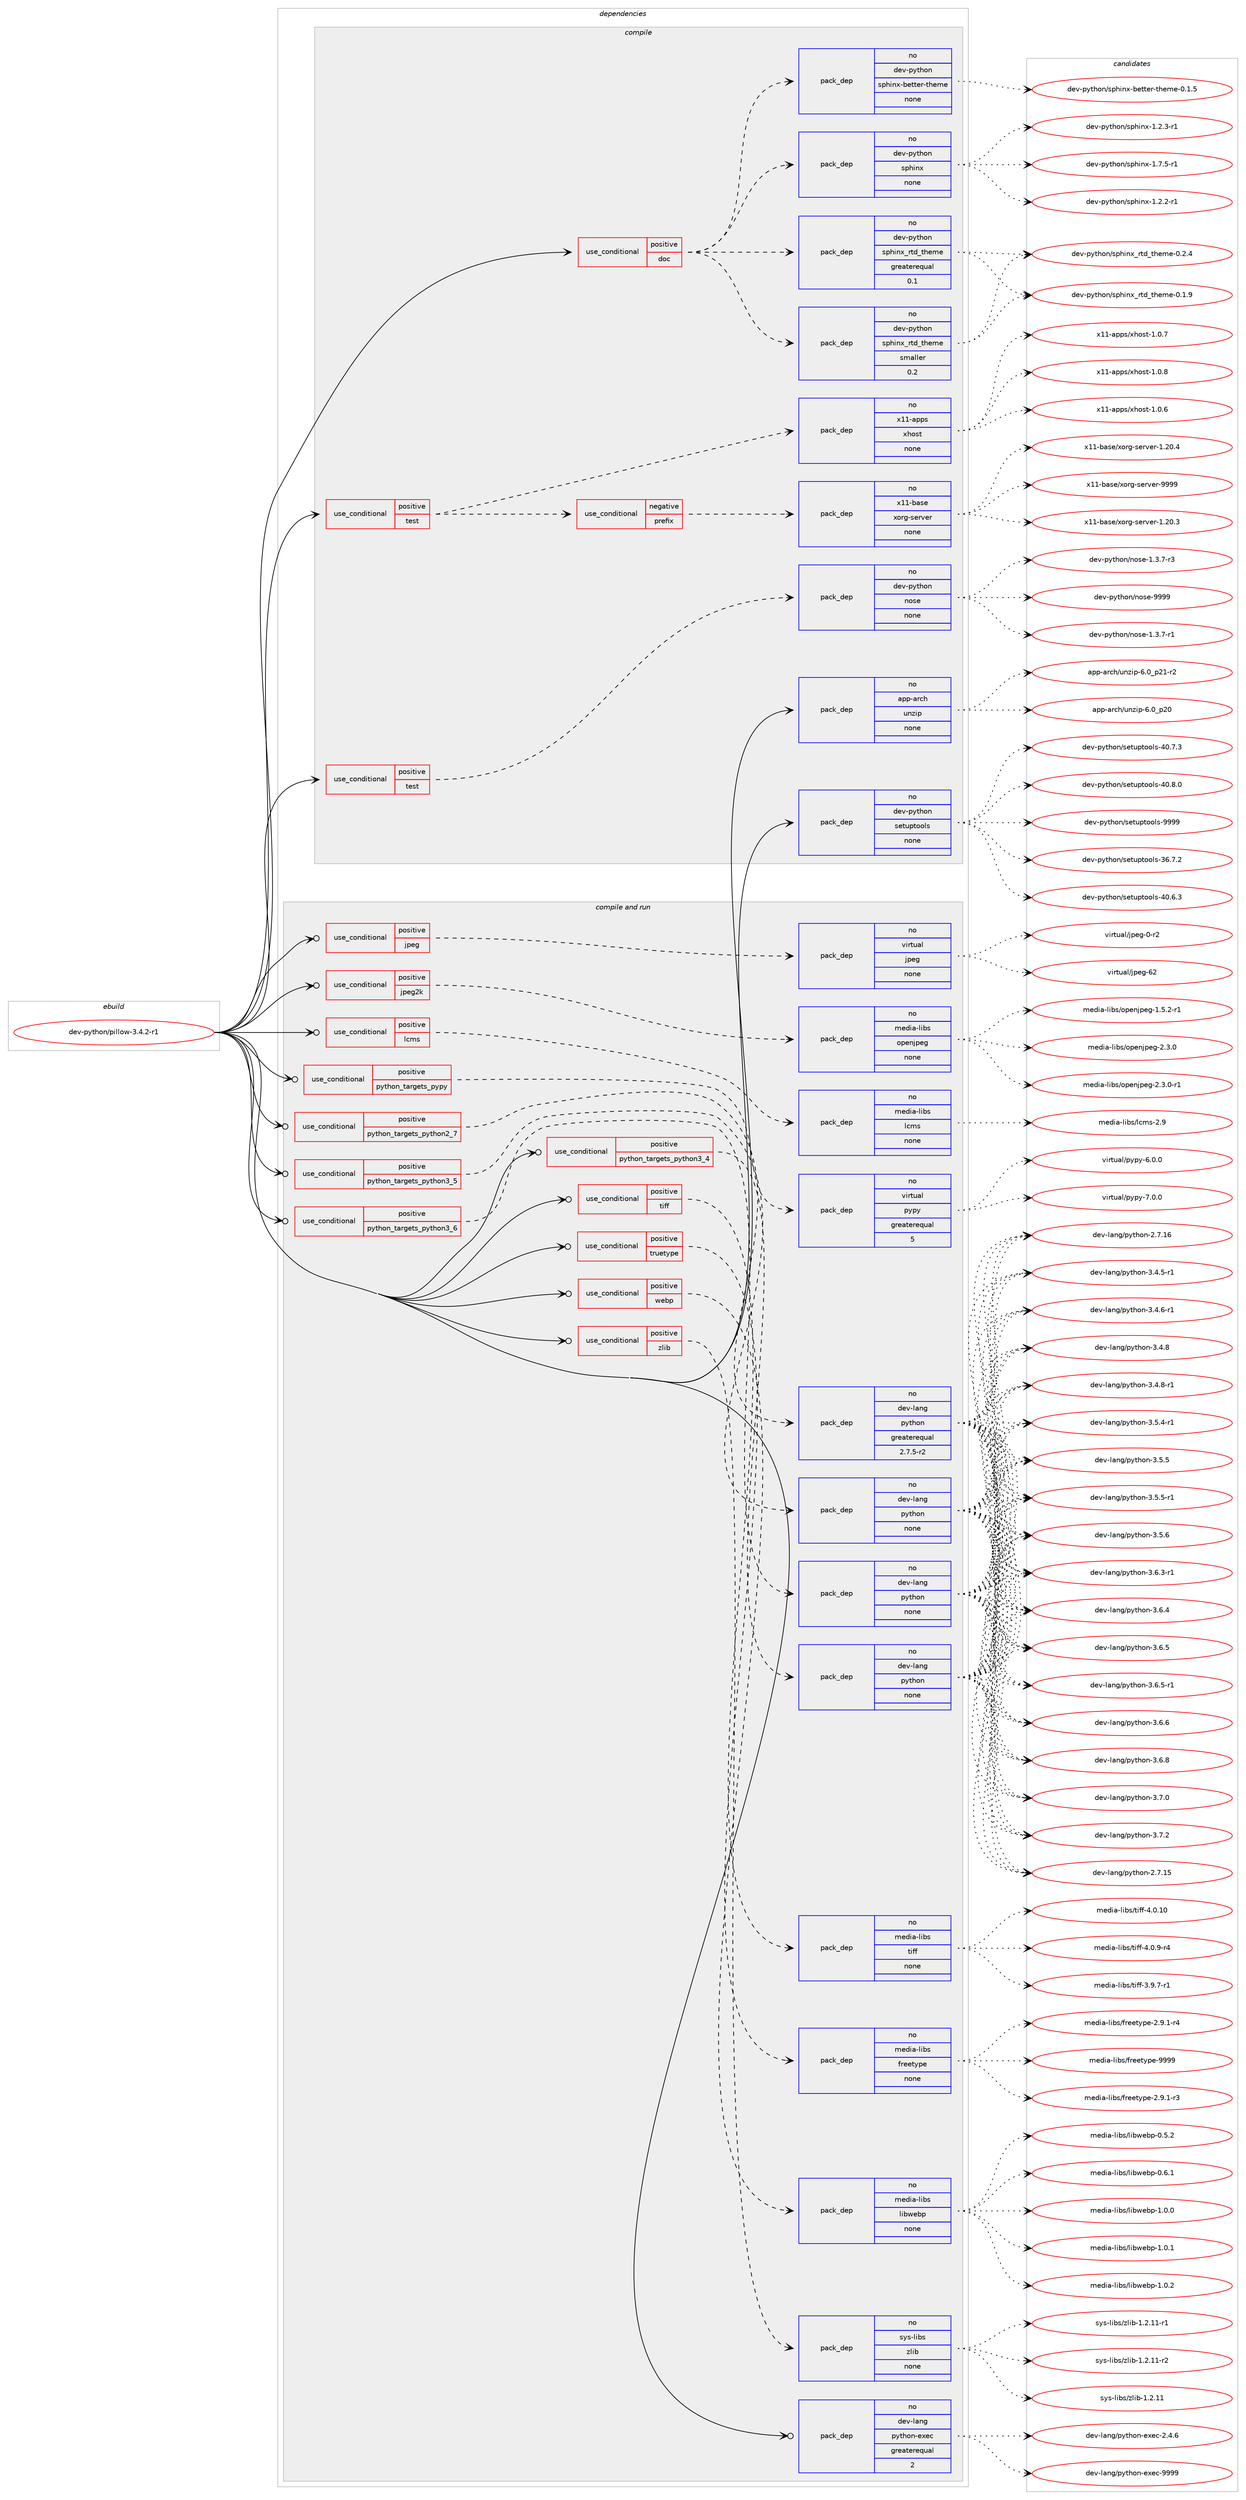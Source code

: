 digraph prolog {

# *************
# Graph options
# *************

newrank=true;
concentrate=true;
compound=true;
graph [rankdir=LR,fontname=Helvetica,fontsize=10,ranksep=1.5];#, ranksep=2.5, nodesep=0.2];
edge  [arrowhead=vee];
node  [fontname=Helvetica,fontsize=10];

# **********
# The ebuild
# **********

subgraph cluster_leftcol {
color=gray;
rank=same;
label=<<i>ebuild</i>>;
id [label="dev-python/pillow-3.4.2-r1", color=red, width=4, href="../dev-python/pillow-3.4.2-r1.svg"];
}

# ****************
# The dependencies
# ****************

subgraph cluster_midcol {
color=gray;
label=<<i>dependencies</i>>;
subgraph cluster_compile {
fillcolor="#eeeeee";
style=filled;
label=<<i>compile</i>>;
subgraph cond379429 {
dependency1425520 [label=<<TABLE BORDER="0" CELLBORDER="1" CELLSPACING="0" CELLPADDING="4"><TR><TD ROWSPAN="3" CELLPADDING="10">use_conditional</TD></TR><TR><TD>positive</TD></TR><TR><TD>doc</TD></TR></TABLE>>, shape=none, color=red];
subgraph pack1022781 {
dependency1425521 [label=<<TABLE BORDER="0" CELLBORDER="1" CELLSPACING="0" CELLPADDING="4" WIDTH="220"><TR><TD ROWSPAN="6" CELLPADDING="30">pack_dep</TD></TR><TR><TD WIDTH="110">no</TD></TR><TR><TD>dev-python</TD></TR><TR><TD>sphinx</TD></TR><TR><TD>none</TD></TR><TR><TD></TD></TR></TABLE>>, shape=none, color=blue];
}
dependency1425520:e -> dependency1425521:w [weight=20,style="dashed",arrowhead="vee"];
subgraph pack1022782 {
dependency1425522 [label=<<TABLE BORDER="0" CELLBORDER="1" CELLSPACING="0" CELLPADDING="4" WIDTH="220"><TR><TD ROWSPAN="6" CELLPADDING="30">pack_dep</TD></TR><TR><TD WIDTH="110">no</TD></TR><TR><TD>dev-python</TD></TR><TR><TD>sphinx-better-theme</TD></TR><TR><TD>none</TD></TR><TR><TD></TD></TR></TABLE>>, shape=none, color=blue];
}
dependency1425520:e -> dependency1425522:w [weight=20,style="dashed",arrowhead="vee"];
subgraph pack1022783 {
dependency1425523 [label=<<TABLE BORDER="0" CELLBORDER="1" CELLSPACING="0" CELLPADDING="4" WIDTH="220"><TR><TD ROWSPAN="6" CELLPADDING="30">pack_dep</TD></TR><TR><TD WIDTH="110">no</TD></TR><TR><TD>dev-python</TD></TR><TR><TD>sphinx_rtd_theme</TD></TR><TR><TD>greaterequal</TD></TR><TR><TD>0.1</TD></TR></TABLE>>, shape=none, color=blue];
}
dependency1425520:e -> dependency1425523:w [weight=20,style="dashed",arrowhead="vee"];
subgraph pack1022784 {
dependency1425524 [label=<<TABLE BORDER="0" CELLBORDER="1" CELLSPACING="0" CELLPADDING="4" WIDTH="220"><TR><TD ROWSPAN="6" CELLPADDING="30">pack_dep</TD></TR><TR><TD WIDTH="110">no</TD></TR><TR><TD>dev-python</TD></TR><TR><TD>sphinx_rtd_theme</TD></TR><TR><TD>smaller</TD></TR><TR><TD>0.2</TD></TR></TABLE>>, shape=none, color=blue];
}
dependency1425520:e -> dependency1425524:w [weight=20,style="dashed",arrowhead="vee"];
}
id:e -> dependency1425520:w [weight=20,style="solid",arrowhead="vee"];
subgraph cond379430 {
dependency1425525 [label=<<TABLE BORDER="0" CELLBORDER="1" CELLSPACING="0" CELLPADDING="4"><TR><TD ROWSPAN="3" CELLPADDING="10">use_conditional</TD></TR><TR><TD>positive</TD></TR><TR><TD>test</TD></TR></TABLE>>, shape=none, color=red];
subgraph cond379431 {
dependency1425526 [label=<<TABLE BORDER="0" CELLBORDER="1" CELLSPACING="0" CELLPADDING="4"><TR><TD ROWSPAN="3" CELLPADDING="10">use_conditional</TD></TR><TR><TD>negative</TD></TR><TR><TD>prefix</TD></TR></TABLE>>, shape=none, color=red];
subgraph pack1022785 {
dependency1425527 [label=<<TABLE BORDER="0" CELLBORDER="1" CELLSPACING="0" CELLPADDING="4" WIDTH="220"><TR><TD ROWSPAN="6" CELLPADDING="30">pack_dep</TD></TR><TR><TD WIDTH="110">no</TD></TR><TR><TD>x11-base</TD></TR><TR><TD>xorg-server</TD></TR><TR><TD>none</TD></TR><TR><TD></TD></TR></TABLE>>, shape=none, color=blue];
}
dependency1425526:e -> dependency1425527:w [weight=20,style="dashed",arrowhead="vee"];
}
dependency1425525:e -> dependency1425526:w [weight=20,style="dashed",arrowhead="vee"];
subgraph pack1022786 {
dependency1425528 [label=<<TABLE BORDER="0" CELLBORDER="1" CELLSPACING="0" CELLPADDING="4" WIDTH="220"><TR><TD ROWSPAN="6" CELLPADDING="30">pack_dep</TD></TR><TR><TD WIDTH="110">no</TD></TR><TR><TD>x11-apps</TD></TR><TR><TD>xhost</TD></TR><TR><TD>none</TD></TR><TR><TD></TD></TR></TABLE>>, shape=none, color=blue];
}
dependency1425525:e -> dependency1425528:w [weight=20,style="dashed",arrowhead="vee"];
}
id:e -> dependency1425525:w [weight=20,style="solid",arrowhead="vee"];
subgraph cond379432 {
dependency1425529 [label=<<TABLE BORDER="0" CELLBORDER="1" CELLSPACING="0" CELLPADDING="4"><TR><TD ROWSPAN="3" CELLPADDING="10">use_conditional</TD></TR><TR><TD>positive</TD></TR><TR><TD>test</TD></TR></TABLE>>, shape=none, color=red];
subgraph pack1022787 {
dependency1425530 [label=<<TABLE BORDER="0" CELLBORDER="1" CELLSPACING="0" CELLPADDING="4" WIDTH="220"><TR><TD ROWSPAN="6" CELLPADDING="30">pack_dep</TD></TR><TR><TD WIDTH="110">no</TD></TR><TR><TD>dev-python</TD></TR><TR><TD>nose</TD></TR><TR><TD>none</TD></TR><TR><TD></TD></TR></TABLE>>, shape=none, color=blue];
}
dependency1425529:e -> dependency1425530:w [weight=20,style="dashed",arrowhead="vee"];
}
id:e -> dependency1425529:w [weight=20,style="solid",arrowhead="vee"];
subgraph pack1022788 {
dependency1425531 [label=<<TABLE BORDER="0" CELLBORDER="1" CELLSPACING="0" CELLPADDING="4" WIDTH="220"><TR><TD ROWSPAN="6" CELLPADDING="30">pack_dep</TD></TR><TR><TD WIDTH="110">no</TD></TR><TR><TD>app-arch</TD></TR><TR><TD>unzip</TD></TR><TR><TD>none</TD></TR><TR><TD></TD></TR></TABLE>>, shape=none, color=blue];
}
id:e -> dependency1425531:w [weight=20,style="solid",arrowhead="vee"];
subgraph pack1022789 {
dependency1425532 [label=<<TABLE BORDER="0" CELLBORDER="1" CELLSPACING="0" CELLPADDING="4" WIDTH="220"><TR><TD ROWSPAN="6" CELLPADDING="30">pack_dep</TD></TR><TR><TD WIDTH="110">no</TD></TR><TR><TD>dev-python</TD></TR><TR><TD>setuptools</TD></TR><TR><TD>none</TD></TR><TR><TD></TD></TR></TABLE>>, shape=none, color=blue];
}
id:e -> dependency1425532:w [weight=20,style="solid",arrowhead="vee"];
}
subgraph cluster_compileandrun {
fillcolor="#eeeeee";
style=filled;
label=<<i>compile and run</i>>;
subgraph cond379433 {
dependency1425533 [label=<<TABLE BORDER="0" CELLBORDER="1" CELLSPACING="0" CELLPADDING="4"><TR><TD ROWSPAN="3" CELLPADDING="10">use_conditional</TD></TR><TR><TD>positive</TD></TR><TR><TD>jpeg</TD></TR></TABLE>>, shape=none, color=red];
subgraph pack1022790 {
dependency1425534 [label=<<TABLE BORDER="0" CELLBORDER="1" CELLSPACING="0" CELLPADDING="4" WIDTH="220"><TR><TD ROWSPAN="6" CELLPADDING="30">pack_dep</TD></TR><TR><TD WIDTH="110">no</TD></TR><TR><TD>virtual</TD></TR><TR><TD>jpeg</TD></TR><TR><TD>none</TD></TR><TR><TD></TD></TR></TABLE>>, shape=none, color=blue];
}
dependency1425533:e -> dependency1425534:w [weight=20,style="dashed",arrowhead="vee"];
}
id:e -> dependency1425533:w [weight=20,style="solid",arrowhead="odotvee"];
subgraph cond379434 {
dependency1425535 [label=<<TABLE BORDER="0" CELLBORDER="1" CELLSPACING="0" CELLPADDING="4"><TR><TD ROWSPAN="3" CELLPADDING="10">use_conditional</TD></TR><TR><TD>positive</TD></TR><TR><TD>jpeg2k</TD></TR></TABLE>>, shape=none, color=red];
subgraph pack1022791 {
dependency1425536 [label=<<TABLE BORDER="0" CELLBORDER="1" CELLSPACING="0" CELLPADDING="4" WIDTH="220"><TR><TD ROWSPAN="6" CELLPADDING="30">pack_dep</TD></TR><TR><TD WIDTH="110">no</TD></TR><TR><TD>media-libs</TD></TR><TR><TD>openjpeg</TD></TR><TR><TD>none</TD></TR><TR><TD></TD></TR></TABLE>>, shape=none, color=blue];
}
dependency1425535:e -> dependency1425536:w [weight=20,style="dashed",arrowhead="vee"];
}
id:e -> dependency1425535:w [weight=20,style="solid",arrowhead="odotvee"];
subgraph cond379435 {
dependency1425537 [label=<<TABLE BORDER="0" CELLBORDER="1" CELLSPACING="0" CELLPADDING="4"><TR><TD ROWSPAN="3" CELLPADDING="10">use_conditional</TD></TR><TR><TD>positive</TD></TR><TR><TD>lcms</TD></TR></TABLE>>, shape=none, color=red];
subgraph pack1022792 {
dependency1425538 [label=<<TABLE BORDER="0" CELLBORDER="1" CELLSPACING="0" CELLPADDING="4" WIDTH="220"><TR><TD ROWSPAN="6" CELLPADDING="30">pack_dep</TD></TR><TR><TD WIDTH="110">no</TD></TR><TR><TD>media-libs</TD></TR><TR><TD>lcms</TD></TR><TR><TD>none</TD></TR><TR><TD></TD></TR></TABLE>>, shape=none, color=blue];
}
dependency1425537:e -> dependency1425538:w [weight=20,style="dashed",arrowhead="vee"];
}
id:e -> dependency1425537:w [weight=20,style="solid",arrowhead="odotvee"];
subgraph cond379436 {
dependency1425539 [label=<<TABLE BORDER="0" CELLBORDER="1" CELLSPACING="0" CELLPADDING="4"><TR><TD ROWSPAN="3" CELLPADDING="10">use_conditional</TD></TR><TR><TD>positive</TD></TR><TR><TD>python_targets_pypy</TD></TR></TABLE>>, shape=none, color=red];
subgraph pack1022793 {
dependency1425540 [label=<<TABLE BORDER="0" CELLBORDER="1" CELLSPACING="0" CELLPADDING="4" WIDTH="220"><TR><TD ROWSPAN="6" CELLPADDING="30">pack_dep</TD></TR><TR><TD WIDTH="110">no</TD></TR><TR><TD>virtual</TD></TR><TR><TD>pypy</TD></TR><TR><TD>greaterequal</TD></TR><TR><TD>5</TD></TR></TABLE>>, shape=none, color=blue];
}
dependency1425539:e -> dependency1425540:w [weight=20,style="dashed",arrowhead="vee"];
}
id:e -> dependency1425539:w [weight=20,style="solid",arrowhead="odotvee"];
subgraph cond379437 {
dependency1425541 [label=<<TABLE BORDER="0" CELLBORDER="1" CELLSPACING="0" CELLPADDING="4"><TR><TD ROWSPAN="3" CELLPADDING="10">use_conditional</TD></TR><TR><TD>positive</TD></TR><TR><TD>python_targets_python2_7</TD></TR></TABLE>>, shape=none, color=red];
subgraph pack1022794 {
dependency1425542 [label=<<TABLE BORDER="0" CELLBORDER="1" CELLSPACING="0" CELLPADDING="4" WIDTH="220"><TR><TD ROWSPAN="6" CELLPADDING="30">pack_dep</TD></TR><TR><TD WIDTH="110">no</TD></TR><TR><TD>dev-lang</TD></TR><TR><TD>python</TD></TR><TR><TD>greaterequal</TD></TR><TR><TD>2.7.5-r2</TD></TR></TABLE>>, shape=none, color=blue];
}
dependency1425541:e -> dependency1425542:w [weight=20,style="dashed",arrowhead="vee"];
}
id:e -> dependency1425541:w [weight=20,style="solid",arrowhead="odotvee"];
subgraph cond379438 {
dependency1425543 [label=<<TABLE BORDER="0" CELLBORDER="1" CELLSPACING="0" CELLPADDING="4"><TR><TD ROWSPAN="3" CELLPADDING="10">use_conditional</TD></TR><TR><TD>positive</TD></TR><TR><TD>python_targets_python3_4</TD></TR></TABLE>>, shape=none, color=red];
subgraph pack1022795 {
dependency1425544 [label=<<TABLE BORDER="0" CELLBORDER="1" CELLSPACING="0" CELLPADDING="4" WIDTH="220"><TR><TD ROWSPAN="6" CELLPADDING="30">pack_dep</TD></TR><TR><TD WIDTH="110">no</TD></TR><TR><TD>dev-lang</TD></TR><TR><TD>python</TD></TR><TR><TD>none</TD></TR><TR><TD></TD></TR></TABLE>>, shape=none, color=blue];
}
dependency1425543:e -> dependency1425544:w [weight=20,style="dashed",arrowhead="vee"];
}
id:e -> dependency1425543:w [weight=20,style="solid",arrowhead="odotvee"];
subgraph cond379439 {
dependency1425545 [label=<<TABLE BORDER="0" CELLBORDER="1" CELLSPACING="0" CELLPADDING="4"><TR><TD ROWSPAN="3" CELLPADDING="10">use_conditional</TD></TR><TR><TD>positive</TD></TR><TR><TD>python_targets_python3_5</TD></TR></TABLE>>, shape=none, color=red];
subgraph pack1022796 {
dependency1425546 [label=<<TABLE BORDER="0" CELLBORDER="1" CELLSPACING="0" CELLPADDING="4" WIDTH="220"><TR><TD ROWSPAN="6" CELLPADDING="30">pack_dep</TD></TR><TR><TD WIDTH="110">no</TD></TR><TR><TD>dev-lang</TD></TR><TR><TD>python</TD></TR><TR><TD>none</TD></TR><TR><TD></TD></TR></TABLE>>, shape=none, color=blue];
}
dependency1425545:e -> dependency1425546:w [weight=20,style="dashed",arrowhead="vee"];
}
id:e -> dependency1425545:w [weight=20,style="solid",arrowhead="odotvee"];
subgraph cond379440 {
dependency1425547 [label=<<TABLE BORDER="0" CELLBORDER="1" CELLSPACING="0" CELLPADDING="4"><TR><TD ROWSPAN="3" CELLPADDING="10">use_conditional</TD></TR><TR><TD>positive</TD></TR><TR><TD>python_targets_python3_6</TD></TR></TABLE>>, shape=none, color=red];
subgraph pack1022797 {
dependency1425548 [label=<<TABLE BORDER="0" CELLBORDER="1" CELLSPACING="0" CELLPADDING="4" WIDTH="220"><TR><TD ROWSPAN="6" CELLPADDING="30">pack_dep</TD></TR><TR><TD WIDTH="110">no</TD></TR><TR><TD>dev-lang</TD></TR><TR><TD>python</TD></TR><TR><TD>none</TD></TR><TR><TD></TD></TR></TABLE>>, shape=none, color=blue];
}
dependency1425547:e -> dependency1425548:w [weight=20,style="dashed",arrowhead="vee"];
}
id:e -> dependency1425547:w [weight=20,style="solid",arrowhead="odotvee"];
subgraph cond379441 {
dependency1425549 [label=<<TABLE BORDER="0" CELLBORDER="1" CELLSPACING="0" CELLPADDING="4"><TR><TD ROWSPAN="3" CELLPADDING="10">use_conditional</TD></TR><TR><TD>positive</TD></TR><TR><TD>tiff</TD></TR></TABLE>>, shape=none, color=red];
subgraph pack1022798 {
dependency1425550 [label=<<TABLE BORDER="0" CELLBORDER="1" CELLSPACING="0" CELLPADDING="4" WIDTH="220"><TR><TD ROWSPAN="6" CELLPADDING="30">pack_dep</TD></TR><TR><TD WIDTH="110">no</TD></TR><TR><TD>media-libs</TD></TR><TR><TD>tiff</TD></TR><TR><TD>none</TD></TR><TR><TD></TD></TR></TABLE>>, shape=none, color=blue];
}
dependency1425549:e -> dependency1425550:w [weight=20,style="dashed",arrowhead="vee"];
}
id:e -> dependency1425549:w [weight=20,style="solid",arrowhead="odotvee"];
subgraph cond379442 {
dependency1425551 [label=<<TABLE BORDER="0" CELLBORDER="1" CELLSPACING="0" CELLPADDING="4"><TR><TD ROWSPAN="3" CELLPADDING="10">use_conditional</TD></TR><TR><TD>positive</TD></TR><TR><TD>truetype</TD></TR></TABLE>>, shape=none, color=red];
subgraph pack1022799 {
dependency1425552 [label=<<TABLE BORDER="0" CELLBORDER="1" CELLSPACING="0" CELLPADDING="4" WIDTH="220"><TR><TD ROWSPAN="6" CELLPADDING="30">pack_dep</TD></TR><TR><TD WIDTH="110">no</TD></TR><TR><TD>media-libs</TD></TR><TR><TD>freetype</TD></TR><TR><TD>none</TD></TR><TR><TD></TD></TR></TABLE>>, shape=none, color=blue];
}
dependency1425551:e -> dependency1425552:w [weight=20,style="dashed",arrowhead="vee"];
}
id:e -> dependency1425551:w [weight=20,style="solid",arrowhead="odotvee"];
subgraph cond379443 {
dependency1425553 [label=<<TABLE BORDER="0" CELLBORDER="1" CELLSPACING="0" CELLPADDING="4"><TR><TD ROWSPAN="3" CELLPADDING="10">use_conditional</TD></TR><TR><TD>positive</TD></TR><TR><TD>webp</TD></TR></TABLE>>, shape=none, color=red];
subgraph pack1022800 {
dependency1425554 [label=<<TABLE BORDER="0" CELLBORDER="1" CELLSPACING="0" CELLPADDING="4" WIDTH="220"><TR><TD ROWSPAN="6" CELLPADDING="30">pack_dep</TD></TR><TR><TD WIDTH="110">no</TD></TR><TR><TD>media-libs</TD></TR><TR><TD>libwebp</TD></TR><TR><TD>none</TD></TR><TR><TD></TD></TR></TABLE>>, shape=none, color=blue];
}
dependency1425553:e -> dependency1425554:w [weight=20,style="dashed",arrowhead="vee"];
}
id:e -> dependency1425553:w [weight=20,style="solid",arrowhead="odotvee"];
subgraph cond379444 {
dependency1425555 [label=<<TABLE BORDER="0" CELLBORDER="1" CELLSPACING="0" CELLPADDING="4"><TR><TD ROWSPAN="3" CELLPADDING="10">use_conditional</TD></TR><TR><TD>positive</TD></TR><TR><TD>zlib</TD></TR></TABLE>>, shape=none, color=red];
subgraph pack1022801 {
dependency1425556 [label=<<TABLE BORDER="0" CELLBORDER="1" CELLSPACING="0" CELLPADDING="4" WIDTH="220"><TR><TD ROWSPAN="6" CELLPADDING="30">pack_dep</TD></TR><TR><TD WIDTH="110">no</TD></TR><TR><TD>sys-libs</TD></TR><TR><TD>zlib</TD></TR><TR><TD>none</TD></TR><TR><TD></TD></TR></TABLE>>, shape=none, color=blue];
}
dependency1425555:e -> dependency1425556:w [weight=20,style="dashed",arrowhead="vee"];
}
id:e -> dependency1425555:w [weight=20,style="solid",arrowhead="odotvee"];
subgraph pack1022802 {
dependency1425557 [label=<<TABLE BORDER="0" CELLBORDER="1" CELLSPACING="0" CELLPADDING="4" WIDTH="220"><TR><TD ROWSPAN="6" CELLPADDING="30">pack_dep</TD></TR><TR><TD WIDTH="110">no</TD></TR><TR><TD>dev-lang</TD></TR><TR><TD>python-exec</TD></TR><TR><TD>greaterequal</TD></TR><TR><TD>2</TD></TR></TABLE>>, shape=none, color=blue];
}
id:e -> dependency1425557:w [weight=20,style="solid",arrowhead="odotvee"];
}
subgraph cluster_run {
fillcolor="#eeeeee";
style=filled;
label=<<i>run</i>>;
}
}

# **************
# The candidates
# **************

subgraph cluster_choices {
rank=same;
color=gray;
label=<<i>candidates</i>>;

subgraph choice1022781 {
color=black;
nodesep=1;
choice10010111845112121116104111110471151121041051101204549465046504511449 [label="dev-python/sphinx-1.2.2-r1", color=red, width=4,href="../dev-python/sphinx-1.2.2-r1.svg"];
choice10010111845112121116104111110471151121041051101204549465046514511449 [label="dev-python/sphinx-1.2.3-r1", color=red, width=4,href="../dev-python/sphinx-1.2.3-r1.svg"];
choice10010111845112121116104111110471151121041051101204549465546534511449 [label="dev-python/sphinx-1.7.5-r1", color=red, width=4,href="../dev-python/sphinx-1.7.5-r1.svg"];
dependency1425521:e -> choice10010111845112121116104111110471151121041051101204549465046504511449:w [style=dotted,weight="100"];
dependency1425521:e -> choice10010111845112121116104111110471151121041051101204549465046514511449:w [style=dotted,weight="100"];
dependency1425521:e -> choice10010111845112121116104111110471151121041051101204549465546534511449:w [style=dotted,weight="100"];
}
subgraph choice1022782 {
color=black;
nodesep=1;
choice1001011184511212111610411111047115112104105110120459810111611610111445116104101109101454846494653 [label="dev-python/sphinx-better-theme-0.1.5", color=red, width=4,href="../dev-python/sphinx-better-theme-0.1.5.svg"];
dependency1425522:e -> choice1001011184511212111610411111047115112104105110120459810111611610111445116104101109101454846494653:w [style=dotted,weight="100"];
}
subgraph choice1022783 {
color=black;
nodesep=1;
choice10010111845112121116104111110471151121041051101209511411610095116104101109101454846494657 [label="dev-python/sphinx_rtd_theme-0.1.9", color=red, width=4,href="../dev-python/sphinx_rtd_theme-0.1.9.svg"];
choice10010111845112121116104111110471151121041051101209511411610095116104101109101454846504652 [label="dev-python/sphinx_rtd_theme-0.2.4", color=red, width=4,href="../dev-python/sphinx_rtd_theme-0.2.4.svg"];
dependency1425523:e -> choice10010111845112121116104111110471151121041051101209511411610095116104101109101454846494657:w [style=dotted,weight="100"];
dependency1425523:e -> choice10010111845112121116104111110471151121041051101209511411610095116104101109101454846504652:w [style=dotted,weight="100"];
}
subgraph choice1022784 {
color=black;
nodesep=1;
choice10010111845112121116104111110471151121041051101209511411610095116104101109101454846494657 [label="dev-python/sphinx_rtd_theme-0.1.9", color=red, width=4,href="../dev-python/sphinx_rtd_theme-0.1.9.svg"];
choice10010111845112121116104111110471151121041051101209511411610095116104101109101454846504652 [label="dev-python/sphinx_rtd_theme-0.2.4", color=red, width=4,href="../dev-python/sphinx_rtd_theme-0.2.4.svg"];
dependency1425524:e -> choice10010111845112121116104111110471151121041051101209511411610095116104101109101454846494657:w [style=dotted,weight="100"];
dependency1425524:e -> choice10010111845112121116104111110471151121041051101209511411610095116104101109101454846504652:w [style=dotted,weight="100"];
}
subgraph choice1022785 {
color=black;
nodesep=1;
choice1204949459897115101471201111141034511510111411810111445494650484651 [label="x11-base/xorg-server-1.20.3", color=red, width=4,href="../x11-base/xorg-server-1.20.3.svg"];
choice1204949459897115101471201111141034511510111411810111445494650484652 [label="x11-base/xorg-server-1.20.4", color=red, width=4,href="../x11-base/xorg-server-1.20.4.svg"];
choice120494945989711510147120111114103451151011141181011144557575757 [label="x11-base/xorg-server-9999", color=red, width=4,href="../x11-base/xorg-server-9999.svg"];
dependency1425527:e -> choice1204949459897115101471201111141034511510111411810111445494650484651:w [style=dotted,weight="100"];
dependency1425527:e -> choice1204949459897115101471201111141034511510111411810111445494650484652:w [style=dotted,weight="100"];
dependency1425527:e -> choice120494945989711510147120111114103451151011141181011144557575757:w [style=dotted,weight="100"];
}
subgraph choice1022786 {
color=black;
nodesep=1;
choice1204949459711211211547120104111115116454946484654 [label="x11-apps/xhost-1.0.6", color=red, width=4,href="../x11-apps/xhost-1.0.6.svg"];
choice1204949459711211211547120104111115116454946484655 [label="x11-apps/xhost-1.0.7", color=red, width=4,href="../x11-apps/xhost-1.0.7.svg"];
choice1204949459711211211547120104111115116454946484656 [label="x11-apps/xhost-1.0.8", color=red, width=4,href="../x11-apps/xhost-1.0.8.svg"];
dependency1425528:e -> choice1204949459711211211547120104111115116454946484654:w [style=dotted,weight="100"];
dependency1425528:e -> choice1204949459711211211547120104111115116454946484655:w [style=dotted,weight="100"];
dependency1425528:e -> choice1204949459711211211547120104111115116454946484656:w [style=dotted,weight="100"];
}
subgraph choice1022787 {
color=black;
nodesep=1;
choice10010111845112121116104111110471101111151014549465146554511449 [label="dev-python/nose-1.3.7-r1", color=red, width=4,href="../dev-python/nose-1.3.7-r1.svg"];
choice10010111845112121116104111110471101111151014549465146554511451 [label="dev-python/nose-1.3.7-r3", color=red, width=4,href="../dev-python/nose-1.3.7-r3.svg"];
choice10010111845112121116104111110471101111151014557575757 [label="dev-python/nose-9999", color=red, width=4,href="../dev-python/nose-9999.svg"];
dependency1425530:e -> choice10010111845112121116104111110471101111151014549465146554511449:w [style=dotted,weight="100"];
dependency1425530:e -> choice10010111845112121116104111110471101111151014549465146554511451:w [style=dotted,weight="100"];
dependency1425530:e -> choice10010111845112121116104111110471101111151014557575757:w [style=dotted,weight="100"];
}
subgraph choice1022788 {
color=black;
nodesep=1;
choice971121124597114991044711711012210511245544648951125048 [label="app-arch/unzip-6.0_p20", color=red, width=4,href="../app-arch/unzip-6.0_p20.svg"];
choice9711211245971149910447117110122105112455446489511250494511450 [label="app-arch/unzip-6.0_p21-r2", color=red, width=4,href="../app-arch/unzip-6.0_p21-r2.svg"];
dependency1425531:e -> choice971121124597114991044711711012210511245544648951125048:w [style=dotted,weight="100"];
dependency1425531:e -> choice9711211245971149910447117110122105112455446489511250494511450:w [style=dotted,weight="100"];
}
subgraph choice1022789 {
color=black;
nodesep=1;
choice100101118451121211161041111104711510111611711211611111110811545515446554650 [label="dev-python/setuptools-36.7.2", color=red, width=4,href="../dev-python/setuptools-36.7.2.svg"];
choice100101118451121211161041111104711510111611711211611111110811545524846544651 [label="dev-python/setuptools-40.6.3", color=red, width=4,href="../dev-python/setuptools-40.6.3.svg"];
choice100101118451121211161041111104711510111611711211611111110811545524846554651 [label="dev-python/setuptools-40.7.3", color=red, width=4,href="../dev-python/setuptools-40.7.3.svg"];
choice100101118451121211161041111104711510111611711211611111110811545524846564648 [label="dev-python/setuptools-40.8.0", color=red, width=4,href="../dev-python/setuptools-40.8.0.svg"];
choice10010111845112121116104111110471151011161171121161111111081154557575757 [label="dev-python/setuptools-9999", color=red, width=4,href="../dev-python/setuptools-9999.svg"];
dependency1425532:e -> choice100101118451121211161041111104711510111611711211611111110811545515446554650:w [style=dotted,weight="100"];
dependency1425532:e -> choice100101118451121211161041111104711510111611711211611111110811545524846544651:w [style=dotted,weight="100"];
dependency1425532:e -> choice100101118451121211161041111104711510111611711211611111110811545524846554651:w [style=dotted,weight="100"];
dependency1425532:e -> choice100101118451121211161041111104711510111611711211611111110811545524846564648:w [style=dotted,weight="100"];
dependency1425532:e -> choice10010111845112121116104111110471151011161171121161111111081154557575757:w [style=dotted,weight="100"];
}
subgraph choice1022790 {
color=black;
nodesep=1;
choice118105114116117971084710611210110345484511450 [label="virtual/jpeg-0-r2", color=red, width=4,href="../virtual/jpeg-0-r2.svg"];
choice1181051141161179710847106112101103455450 [label="virtual/jpeg-62", color=red, width=4,href="../virtual/jpeg-62.svg"];
dependency1425534:e -> choice118105114116117971084710611210110345484511450:w [style=dotted,weight="100"];
dependency1425534:e -> choice1181051141161179710847106112101103455450:w [style=dotted,weight="100"];
}
subgraph choice1022791 {
color=black;
nodesep=1;
choice109101100105974510810598115471111121011101061121011034549465346504511449 [label="media-libs/openjpeg-1.5.2-r1", color=red, width=4,href="../media-libs/openjpeg-1.5.2-r1.svg"];
choice10910110010597451081059811547111112101110106112101103455046514648 [label="media-libs/openjpeg-2.3.0", color=red, width=4,href="../media-libs/openjpeg-2.3.0.svg"];
choice109101100105974510810598115471111121011101061121011034550465146484511449 [label="media-libs/openjpeg-2.3.0-r1", color=red, width=4,href="../media-libs/openjpeg-2.3.0-r1.svg"];
dependency1425536:e -> choice109101100105974510810598115471111121011101061121011034549465346504511449:w [style=dotted,weight="100"];
dependency1425536:e -> choice10910110010597451081059811547111112101110106112101103455046514648:w [style=dotted,weight="100"];
dependency1425536:e -> choice109101100105974510810598115471111121011101061121011034550465146484511449:w [style=dotted,weight="100"];
}
subgraph choice1022792 {
color=black;
nodesep=1;
choice109101100105974510810598115471089910911545504657 [label="media-libs/lcms-2.9", color=red, width=4,href="../media-libs/lcms-2.9.svg"];
dependency1425538:e -> choice109101100105974510810598115471089910911545504657:w [style=dotted,weight="100"];
}
subgraph choice1022793 {
color=black;
nodesep=1;
choice1181051141161179710847112121112121455446484648 [label="virtual/pypy-6.0.0", color=red, width=4,href="../virtual/pypy-6.0.0.svg"];
choice1181051141161179710847112121112121455546484648 [label="virtual/pypy-7.0.0", color=red, width=4,href="../virtual/pypy-7.0.0.svg"];
dependency1425540:e -> choice1181051141161179710847112121112121455446484648:w [style=dotted,weight="100"];
dependency1425540:e -> choice1181051141161179710847112121112121455546484648:w [style=dotted,weight="100"];
}
subgraph choice1022794 {
color=black;
nodesep=1;
choice10010111845108971101034711212111610411111045504655464953 [label="dev-lang/python-2.7.15", color=red, width=4,href="../dev-lang/python-2.7.15.svg"];
choice10010111845108971101034711212111610411111045504655464954 [label="dev-lang/python-2.7.16", color=red, width=4,href="../dev-lang/python-2.7.16.svg"];
choice1001011184510897110103471121211161041111104551465246534511449 [label="dev-lang/python-3.4.5-r1", color=red, width=4,href="../dev-lang/python-3.4.5-r1.svg"];
choice1001011184510897110103471121211161041111104551465246544511449 [label="dev-lang/python-3.4.6-r1", color=red, width=4,href="../dev-lang/python-3.4.6-r1.svg"];
choice100101118451089711010347112121116104111110455146524656 [label="dev-lang/python-3.4.8", color=red, width=4,href="../dev-lang/python-3.4.8.svg"];
choice1001011184510897110103471121211161041111104551465246564511449 [label="dev-lang/python-3.4.8-r1", color=red, width=4,href="../dev-lang/python-3.4.8-r1.svg"];
choice1001011184510897110103471121211161041111104551465346524511449 [label="dev-lang/python-3.5.4-r1", color=red, width=4,href="../dev-lang/python-3.5.4-r1.svg"];
choice100101118451089711010347112121116104111110455146534653 [label="dev-lang/python-3.5.5", color=red, width=4,href="../dev-lang/python-3.5.5.svg"];
choice1001011184510897110103471121211161041111104551465346534511449 [label="dev-lang/python-3.5.5-r1", color=red, width=4,href="../dev-lang/python-3.5.5-r1.svg"];
choice100101118451089711010347112121116104111110455146534654 [label="dev-lang/python-3.5.6", color=red, width=4,href="../dev-lang/python-3.5.6.svg"];
choice1001011184510897110103471121211161041111104551465446514511449 [label="dev-lang/python-3.6.3-r1", color=red, width=4,href="../dev-lang/python-3.6.3-r1.svg"];
choice100101118451089711010347112121116104111110455146544652 [label="dev-lang/python-3.6.4", color=red, width=4,href="../dev-lang/python-3.6.4.svg"];
choice100101118451089711010347112121116104111110455146544653 [label="dev-lang/python-3.6.5", color=red, width=4,href="../dev-lang/python-3.6.5.svg"];
choice1001011184510897110103471121211161041111104551465446534511449 [label="dev-lang/python-3.6.5-r1", color=red, width=4,href="../dev-lang/python-3.6.5-r1.svg"];
choice100101118451089711010347112121116104111110455146544654 [label="dev-lang/python-3.6.6", color=red, width=4,href="../dev-lang/python-3.6.6.svg"];
choice100101118451089711010347112121116104111110455146544656 [label="dev-lang/python-3.6.8", color=red, width=4,href="../dev-lang/python-3.6.8.svg"];
choice100101118451089711010347112121116104111110455146554648 [label="dev-lang/python-3.7.0", color=red, width=4,href="../dev-lang/python-3.7.0.svg"];
choice100101118451089711010347112121116104111110455146554650 [label="dev-lang/python-3.7.2", color=red, width=4,href="../dev-lang/python-3.7.2.svg"];
dependency1425542:e -> choice10010111845108971101034711212111610411111045504655464953:w [style=dotted,weight="100"];
dependency1425542:e -> choice10010111845108971101034711212111610411111045504655464954:w [style=dotted,weight="100"];
dependency1425542:e -> choice1001011184510897110103471121211161041111104551465246534511449:w [style=dotted,weight="100"];
dependency1425542:e -> choice1001011184510897110103471121211161041111104551465246544511449:w [style=dotted,weight="100"];
dependency1425542:e -> choice100101118451089711010347112121116104111110455146524656:w [style=dotted,weight="100"];
dependency1425542:e -> choice1001011184510897110103471121211161041111104551465246564511449:w [style=dotted,weight="100"];
dependency1425542:e -> choice1001011184510897110103471121211161041111104551465346524511449:w [style=dotted,weight="100"];
dependency1425542:e -> choice100101118451089711010347112121116104111110455146534653:w [style=dotted,weight="100"];
dependency1425542:e -> choice1001011184510897110103471121211161041111104551465346534511449:w [style=dotted,weight="100"];
dependency1425542:e -> choice100101118451089711010347112121116104111110455146534654:w [style=dotted,weight="100"];
dependency1425542:e -> choice1001011184510897110103471121211161041111104551465446514511449:w [style=dotted,weight="100"];
dependency1425542:e -> choice100101118451089711010347112121116104111110455146544652:w [style=dotted,weight="100"];
dependency1425542:e -> choice100101118451089711010347112121116104111110455146544653:w [style=dotted,weight="100"];
dependency1425542:e -> choice1001011184510897110103471121211161041111104551465446534511449:w [style=dotted,weight="100"];
dependency1425542:e -> choice100101118451089711010347112121116104111110455146544654:w [style=dotted,weight="100"];
dependency1425542:e -> choice100101118451089711010347112121116104111110455146544656:w [style=dotted,weight="100"];
dependency1425542:e -> choice100101118451089711010347112121116104111110455146554648:w [style=dotted,weight="100"];
dependency1425542:e -> choice100101118451089711010347112121116104111110455146554650:w [style=dotted,weight="100"];
}
subgraph choice1022795 {
color=black;
nodesep=1;
choice10010111845108971101034711212111610411111045504655464953 [label="dev-lang/python-2.7.15", color=red, width=4,href="../dev-lang/python-2.7.15.svg"];
choice10010111845108971101034711212111610411111045504655464954 [label="dev-lang/python-2.7.16", color=red, width=4,href="../dev-lang/python-2.7.16.svg"];
choice1001011184510897110103471121211161041111104551465246534511449 [label="dev-lang/python-3.4.5-r1", color=red, width=4,href="../dev-lang/python-3.4.5-r1.svg"];
choice1001011184510897110103471121211161041111104551465246544511449 [label="dev-lang/python-3.4.6-r1", color=red, width=4,href="../dev-lang/python-3.4.6-r1.svg"];
choice100101118451089711010347112121116104111110455146524656 [label="dev-lang/python-3.4.8", color=red, width=4,href="../dev-lang/python-3.4.8.svg"];
choice1001011184510897110103471121211161041111104551465246564511449 [label="dev-lang/python-3.4.8-r1", color=red, width=4,href="../dev-lang/python-3.4.8-r1.svg"];
choice1001011184510897110103471121211161041111104551465346524511449 [label="dev-lang/python-3.5.4-r1", color=red, width=4,href="../dev-lang/python-3.5.4-r1.svg"];
choice100101118451089711010347112121116104111110455146534653 [label="dev-lang/python-3.5.5", color=red, width=4,href="../dev-lang/python-3.5.5.svg"];
choice1001011184510897110103471121211161041111104551465346534511449 [label="dev-lang/python-3.5.5-r1", color=red, width=4,href="../dev-lang/python-3.5.5-r1.svg"];
choice100101118451089711010347112121116104111110455146534654 [label="dev-lang/python-3.5.6", color=red, width=4,href="../dev-lang/python-3.5.6.svg"];
choice1001011184510897110103471121211161041111104551465446514511449 [label="dev-lang/python-3.6.3-r1", color=red, width=4,href="../dev-lang/python-3.6.3-r1.svg"];
choice100101118451089711010347112121116104111110455146544652 [label="dev-lang/python-3.6.4", color=red, width=4,href="../dev-lang/python-3.6.4.svg"];
choice100101118451089711010347112121116104111110455146544653 [label="dev-lang/python-3.6.5", color=red, width=4,href="../dev-lang/python-3.6.5.svg"];
choice1001011184510897110103471121211161041111104551465446534511449 [label="dev-lang/python-3.6.5-r1", color=red, width=4,href="../dev-lang/python-3.6.5-r1.svg"];
choice100101118451089711010347112121116104111110455146544654 [label="dev-lang/python-3.6.6", color=red, width=4,href="../dev-lang/python-3.6.6.svg"];
choice100101118451089711010347112121116104111110455146544656 [label="dev-lang/python-3.6.8", color=red, width=4,href="../dev-lang/python-3.6.8.svg"];
choice100101118451089711010347112121116104111110455146554648 [label="dev-lang/python-3.7.0", color=red, width=4,href="../dev-lang/python-3.7.0.svg"];
choice100101118451089711010347112121116104111110455146554650 [label="dev-lang/python-3.7.2", color=red, width=4,href="../dev-lang/python-3.7.2.svg"];
dependency1425544:e -> choice10010111845108971101034711212111610411111045504655464953:w [style=dotted,weight="100"];
dependency1425544:e -> choice10010111845108971101034711212111610411111045504655464954:w [style=dotted,weight="100"];
dependency1425544:e -> choice1001011184510897110103471121211161041111104551465246534511449:w [style=dotted,weight="100"];
dependency1425544:e -> choice1001011184510897110103471121211161041111104551465246544511449:w [style=dotted,weight="100"];
dependency1425544:e -> choice100101118451089711010347112121116104111110455146524656:w [style=dotted,weight="100"];
dependency1425544:e -> choice1001011184510897110103471121211161041111104551465246564511449:w [style=dotted,weight="100"];
dependency1425544:e -> choice1001011184510897110103471121211161041111104551465346524511449:w [style=dotted,weight="100"];
dependency1425544:e -> choice100101118451089711010347112121116104111110455146534653:w [style=dotted,weight="100"];
dependency1425544:e -> choice1001011184510897110103471121211161041111104551465346534511449:w [style=dotted,weight="100"];
dependency1425544:e -> choice100101118451089711010347112121116104111110455146534654:w [style=dotted,weight="100"];
dependency1425544:e -> choice1001011184510897110103471121211161041111104551465446514511449:w [style=dotted,weight="100"];
dependency1425544:e -> choice100101118451089711010347112121116104111110455146544652:w [style=dotted,weight="100"];
dependency1425544:e -> choice100101118451089711010347112121116104111110455146544653:w [style=dotted,weight="100"];
dependency1425544:e -> choice1001011184510897110103471121211161041111104551465446534511449:w [style=dotted,weight="100"];
dependency1425544:e -> choice100101118451089711010347112121116104111110455146544654:w [style=dotted,weight="100"];
dependency1425544:e -> choice100101118451089711010347112121116104111110455146544656:w [style=dotted,weight="100"];
dependency1425544:e -> choice100101118451089711010347112121116104111110455146554648:w [style=dotted,weight="100"];
dependency1425544:e -> choice100101118451089711010347112121116104111110455146554650:w [style=dotted,weight="100"];
}
subgraph choice1022796 {
color=black;
nodesep=1;
choice10010111845108971101034711212111610411111045504655464953 [label="dev-lang/python-2.7.15", color=red, width=4,href="../dev-lang/python-2.7.15.svg"];
choice10010111845108971101034711212111610411111045504655464954 [label="dev-lang/python-2.7.16", color=red, width=4,href="../dev-lang/python-2.7.16.svg"];
choice1001011184510897110103471121211161041111104551465246534511449 [label="dev-lang/python-3.4.5-r1", color=red, width=4,href="../dev-lang/python-3.4.5-r1.svg"];
choice1001011184510897110103471121211161041111104551465246544511449 [label="dev-lang/python-3.4.6-r1", color=red, width=4,href="../dev-lang/python-3.4.6-r1.svg"];
choice100101118451089711010347112121116104111110455146524656 [label="dev-lang/python-3.4.8", color=red, width=4,href="../dev-lang/python-3.4.8.svg"];
choice1001011184510897110103471121211161041111104551465246564511449 [label="dev-lang/python-3.4.8-r1", color=red, width=4,href="../dev-lang/python-3.4.8-r1.svg"];
choice1001011184510897110103471121211161041111104551465346524511449 [label="dev-lang/python-3.5.4-r1", color=red, width=4,href="../dev-lang/python-3.5.4-r1.svg"];
choice100101118451089711010347112121116104111110455146534653 [label="dev-lang/python-3.5.5", color=red, width=4,href="../dev-lang/python-3.5.5.svg"];
choice1001011184510897110103471121211161041111104551465346534511449 [label="dev-lang/python-3.5.5-r1", color=red, width=4,href="../dev-lang/python-3.5.5-r1.svg"];
choice100101118451089711010347112121116104111110455146534654 [label="dev-lang/python-3.5.6", color=red, width=4,href="../dev-lang/python-3.5.6.svg"];
choice1001011184510897110103471121211161041111104551465446514511449 [label="dev-lang/python-3.6.3-r1", color=red, width=4,href="../dev-lang/python-3.6.3-r1.svg"];
choice100101118451089711010347112121116104111110455146544652 [label="dev-lang/python-3.6.4", color=red, width=4,href="../dev-lang/python-3.6.4.svg"];
choice100101118451089711010347112121116104111110455146544653 [label="dev-lang/python-3.6.5", color=red, width=4,href="../dev-lang/python-3.6.5.svg"];
choice1001011184510897110103471121211161041111104551465446534511449 [label="dev-lang/python-3.6.5-r1", color=red, width=4,href="../dev-lang/python-3.6.5-r1.svg"];
choice100101118451089711010347112121116104111110455146544654 [label="dev-lang/python-3.6.6", color=red, width=4,href="../dev-lang/python-3.6.6.svg"];
choice100101118451089711010347112121116104111110455146544656 [label="dev-lang/python-3.6.8", color=red, width=4,href="../dev-lang/python-3.6.8.svg"];
choice100101118451089711010347112121116104111110455146554648 [label="dev-lang/python-3.7.0", color=red, width=4,href="../dev-lang/python-3.7.0.svg"];
choice100101118451089711010347112121116104111110455146554650 [label="dev-lang/python-3.7.2", color=red, width=4,href="../dev-lang/python-3.7.2.svg"];
dependency1425546:e -> choice10010111845108971101034711212111610411111045504655464953:w [style=dotted,weight="100"];
dependency1425546:e -> choice10010111845108971101034711212111610411111045504655464954:w [style=dotted,weight="100"];
dependency1425546:e -> choice1001011184510897110103471121211161041111104551465246534511449:w [style=dotted,weight="100"];
dependency1425546:e -> choice1001011184510897110103471121211161041111104551465246544511449:w [style=dotted,weight="100"];
dependency1425546:e -> choice100101118451089711010347112121116104111110455146524656:w [style=dotted,weight="100"];
dependency1425546:e -> choice1001011184510897110103471121211161041111104551465246564511449:w [style=dotted,weight="100"];
dependency1425546:e -> choice1001011184510897110103471121211161041111104551465346524511449:w [style=dotted,weight="100"];
dependency1425546:e -> choice100101118451089711010347112121116104111110455146534653:w [style=dotted,weight="100"];
dependency1425546:e -> choice1001011184510897110103471121211161041111104551465346534511449:w [style=dotted,weight="100"];
dependency1425546:e -> choice100101118451089711010347112121116104111110455146534654:w [style=dotted,weight="100"];
dependency1425546:e -> choice1001011184510897110103471121211161041111104551465446514511449:w [style=dotted,weight="100"];
dependency1425546:e -> choice100101118451089711010347112121116104111110455146544652:w [style=dotted,weight="100"];
dependency1425546:e -> choice100101118451089711010347112121116104111110455146544653:w [style=dotted,weight="100"];
dependency1425546:e -> choice1001011184510897110103471121211161041111104551465446534511449:w [style=dotted,weight="100"];
dependency1425546:e -> choice100101118451089711010347112121116104111110455146544654:w [style=dotted,weight="100"];
dependency1425546:e -> choice100101118451089711010347112121116104111110455146544656:w [style=dotted,weight="100"];
dependency1425546:e -> choice100101118451089711010347112121116104111110455146554648:w [style=dotted,weight="100"];
dependency1425546:e -> choice100101118451089711010347112121116104111110455146554650:w [style=dotted,weight="100"];
}
subgraph choice1022797 {
color=black;
nodesep=1;
choice10010111845108971101034711212111610411111045504655464953 [label="dev-lang/python-2.7.15", color=red, width=4,href="../dev-lang/python-2.7.15.svg"];
choice10010111845108971101034711212111610411111045504655464954 [label="dev-lang/python-2.7.16", color=red, width=4,href="../dev-lang/python-2.7.16.svg"];
choice1001011184510897110103471121211161041111104551465246534511449 [label="dev-lang/python-3.4.5-r1", color=red, width=4,href="../dev-lang/python-3.4.5-r1.svg"];
choice1001011184510897110103471121211161041111104551465246544511449 [label="dev-lang/python-3.4.6-r1", color=red, width=4,href="../dev-lang/python-3.4.6-r1.svg"];
choice100101118451089711010347112121116104111110455146524656 [label="dev-lang/python-3.4.8", color=red, width=4,href="../dev-lang/python-3.4.8.svg"];
choice1001011184510897110103471121211161041111104551465246564511449 [label="dev-lang/python-3.4.8-r1", color=red, width=4,href="../dev-lang/python-3.4.8-r1.svg"];
choice1001011184510897110103471121211161041111104551465346524511449 [label="dev-lang/python-3.5.4-r1", color=red, width=4,href="../dev-lang/python-3.5.4-r1.svg"];
choice100101118451089711010347112121116104111110455146534653 [label="dev-lang/python-3.5.5", color=red, width=4,href="../dev-lang/python-3.5.5.svg"];
choice1001011184510897110103471121211161041111104551465346534511449 [label="dev-lang/python-3.5.5-r1", color=red, width=4,href="../dev-lang/python-3.5.5-r1.svg"];
choice100101118451089711010347112121116104111110455146534654 [label="dev-lang/python-3.5.6", color=red, width=4,href="../dev-lang/python-3.5.6.svg"];
choice1001011184510897110103471121211161041111104551465446514511449 [label="dev-lang/python-3.6.3-r1", color=red, width=4,href="../dev-lang/python-3.6.3-r1.svg"];
choice100101118451089711010347112121116104111110455146544652 [label="dev-lang/python-3.6.4", color=red, width=4,href="../dev-lang/python-3.6.4.svg"];
choice100101118451089711010347112121116104111110455146544653 [label="dev-lang/python-3.6.5", color=red, width=4,href="../dev-lang/python-3.6.5.svg"];
choice1001011184510897110103471121211161041111104551465446534511449 [label="dev-lang/python-3.6.5-r1", color=red, width=4,href="../dev-lang/python-3.6.5-r1.svg"];
choice100101118451089711010347112121116104111110455146544654 [label="dev-lang/python-3.6.6", color=red, width=4,href="../dev-lang/python-3.6.6.svg"];
choice100101118451089711010347112121116104111110455146544656 [label="dev-lang/python-3.6.8", color=red, width=4,href="../dev-lang/python-3.6.8.svg"];
choice100101118451089711010347112121116104111110455146554648 [label="dev-lang/python-3.7.0", color=red, width=4,href="../dev-lang/python-3.7.0.svg"];
choice100101118451089711010347112121116104111110455146554650 [label="dev-lang/python-3.7.2", color=red, width=4,href="../dev-lang/python-3.7.2.svg"];
dependency1425548:e -> choice10010111845108971101034711212111610411111045504655464953:w [style=dotted,weight="100"];
dependency1425548:e -> choice10010111845108971101034711212111610411111045504655464954:w [style=dotted,weight="100"];
dependency1425548:e -> choice1001011184510897110103471121211161041111104551465246534511449:w [style=dotted,weight="100"];
dependency1425548:e -> choice1001011184510897110103471121211161041111104551465246544511449:w [style=dotted,weight="100"];
dependency1425548:e -> choice100101118451089711010347112121116104111110455146524656:w [style=dotted,weight="100"];
dependency1425548:e -> choice1001011184510897110103471121211161041111104551465246564511449:w [style=dotted,weight="100"];
dependency1425548:e -> choice1001011184510897110103471121211161041111104551465346524511449:w [style=dotted,weight="100"];
dependency1425548:e -> choice100101118451089711010347112121116104111110455146534653:w [style=dotted,weight="100"];
dependency1425548:e -> choice1001011184510897110103471121211161041111104551465346534511449:w [style=dotted,weight="100"];
dependency1425548:e -> choice100101118451089711010347112121116104111110455146534654:w [style=dotted,weight="100"];
dependency1425548:e -> choice1001011184510897110103471121211161041111104551465446514511449:w [style=dotted,weight="100"];
dependency1425548:e -> choice100101118451089711010347112121116104111110455146544652:w [style=dotted,weight="100"];
dependency1425548:e -> choice100101118451089711010347112121116104111110455146544653:w [style=dotted,weight="100"];
dependency1425548:e -> choice1001011184510897110103471121211161041111104551465446534511449:w [style=dotted,weight="100"];
dependency1425548:e -> choice100101118451089711010347112121116104111110455146544654:w [style=dotted,weight="100"];
dependency1425548:e -> choice100101118451089711010347112121116104111110455146544656:w [style=dotted,weight="100"];
dependency1425548:e -> choice100101118451089711010347112121116104111110455146554648:w [style=dotted,weight="100"];
dependency1425548:e -> choice100101118451089711010347112121116104111110455146554650:w [style=dotted,weight="100"];
}
subgraph choice1022798 {
color=black;
nodesep=1;
choice109101100105974510810598115471161051021024551465746554511449 [label="media-libs/tiff-3.9.7-r1", color=red, width=4,href="../media-libs/tiff-3.9.7-r1.svg"];
choice1091011001059745108105981154711610510210245524648464948 [label="media-libs/tiff-4.0.10", color=red, width=4,href="../media-libs/tiff-4.0.10.svg"];
choice109101100105974510810598115471161051021024552464846574511452 [label="media-libs/tiff-4.0.9-r4", color=red, width=4,href="../media-libs/tiff-4.0.9-r4.svg"];
dependency1425550:e -> choice109101100105974510810598115471161051021024551465746554511449:w [style=dotted,weight="100"];
dependency1425550:e -> choice1091011001059745108105981154711610510210245524648464948:w [style=dotted,weight="100"];
dependency1425550:e -> choice109101100105974510810598115471161051021024552464846574511452:w [style=dotted,weight="100"];
}
subgraph choice1022799 {
color=black;
nodesep=1;
choice109101100105974510810598115471021141011011161211121014550465746494511451 [label="media-libs/freetype-2.9.1-r3", color=red, width=4,href="../media-libs/freetype-2.9.1-r3.svg"];
choice109101100105974510810598115471021141011011161211121014550465746494511452 [label="media-libs/freetype-2.9.1-r4", color=red, width=4,href="../media-libs/freetype-2.9.1-r4.svg"];
choice109101100105974510810598115471021141011011161211121014557575757 [label="media-libs/freetype-9999", color=red, width=4,href="../media-libs/freetype-9999.svg"];
dependency1425552:e -> choice109101100105974510810598115471021141011011161211121014550465746494511451:w [style=dotted,weight="100"];
dependency1425552:e -> choice109101100105974510810598115471021141011011161211121014550465746494511452:w [style=dotted,weight="100"];
dependency1425552:e -> choice109101100105974510810598115471021141011011161211121014557575757:w [style=dotted,weight="100"];
}
subgraph choice1022800 {
color=black;
nodesep=1;
choice109101100105974510810598115471081059811910198112454846534650 [label="media-libs/libwebp-0.5.2", color=red, width=4,href="../media-libs/libwebp-0.5.2.svg"];
choice109101100105974510810598115471081059811910198112454846544649 [label="media-libs/libwebp-0.6.1", color=red, width=4,href="../media-libs/libwebp-0.6.1.svg"];
choice109101100105974510810598115471081059811910198112454946484648 [label="media-libs/libwebp-1.0.0", color=red, width=4,href="../media-libs/libwebp-1.0.0.svg"];
choice109101100105974510810598115471081059811910198112454946484649 [label="media-libs/libwebp-1.0.1", color=red, width=4,href="../media-libs/libwebp-1.0.1.svg"];
choice109101100105974510810598115471081059811910198112454946484650 [label="media-libs/libwebp-1.0.2", color=red, width=4,href="../media-libs/libwebp-1.0.2.svg"];
dependency1425554:e -> choice109101100105974510810598115471081059811910198112454846534650:w [style=dotted,weight="100"];
dependency1425554:e -> choice109101100105974510810598115471081059811910198112454846544649:w [style=dotted,weight="100"];
dependency1425554:e -> choice109101100105974510810598115471081059811910198112454946484648:w [style=dotted,weight="100"];
dependency1425554:e -> choice109101100105974510810598115471081059811910198112454946484649:w [style=dotted,weight="100"];
dependency1425554:e -> choice109101100105974510810598115471081059811910198112454946484650:w [style=dotted,weight="100"];
}
subgraph choice1022801 {
color=black;
nodesep=1;
choice1151211154510810598115471221081059845494650464949 [label="sys-libs/zlib-1.2.11", color=red, width=4,href="../sys-libs/zlib-1.2.11.svg"];
choice11512111545108105981154712210810598454946504649494511449 [label="sys-libs/zlib-1.2.11-r1", color=red, width=4,href="../sys-libs/zlib-1.2.11-r1.svg"];
choice11512111545108105981154712210810598454946504649494511450 [label="sys-libs/zlib-1.2.11-r2", color=red, width=4,href="../sys-libs/zlib-1.2.11-r2.svg"];
dependency1425556:e -> choice1151211154510810598115471221081059845494650464949:w [style=dotted,weight="100"];
dependency1425556:e -> choice11512111545108105981154712210810598454946504649494511449:w [style=dotted,weight="100"];
dependency1425556:e -> choice11512111545108105981154712210810598454946504649494511450:w [style=dotted,weight="100"];
}
subgraph choice1022802 {
color=black;
nodesep=1;
choice1001011184510897110103471121211161041111104510112010199455046524654 [label="dev-lang/python-exec-2.4.6", color=red, width=4,href="../dev-lang/python-exec-2.4.6.svg"];
choice10010111845108971101034711212111610411111045101120101994557575757 [label="dev-lang/python-exec-9999", color=red, width=4,href="../dev-lang/python-exec-9999.svg"];
dependency1425557:e -> choice1001011184510897110103471121211161041111104510112010199455046524654:w [style=dotted,weight="100"];
dependency1425557:e -> choice10010111845108971101034711212111610411111045101120101994557575757:w [style=dotted,weight="100"];
}
}

}
